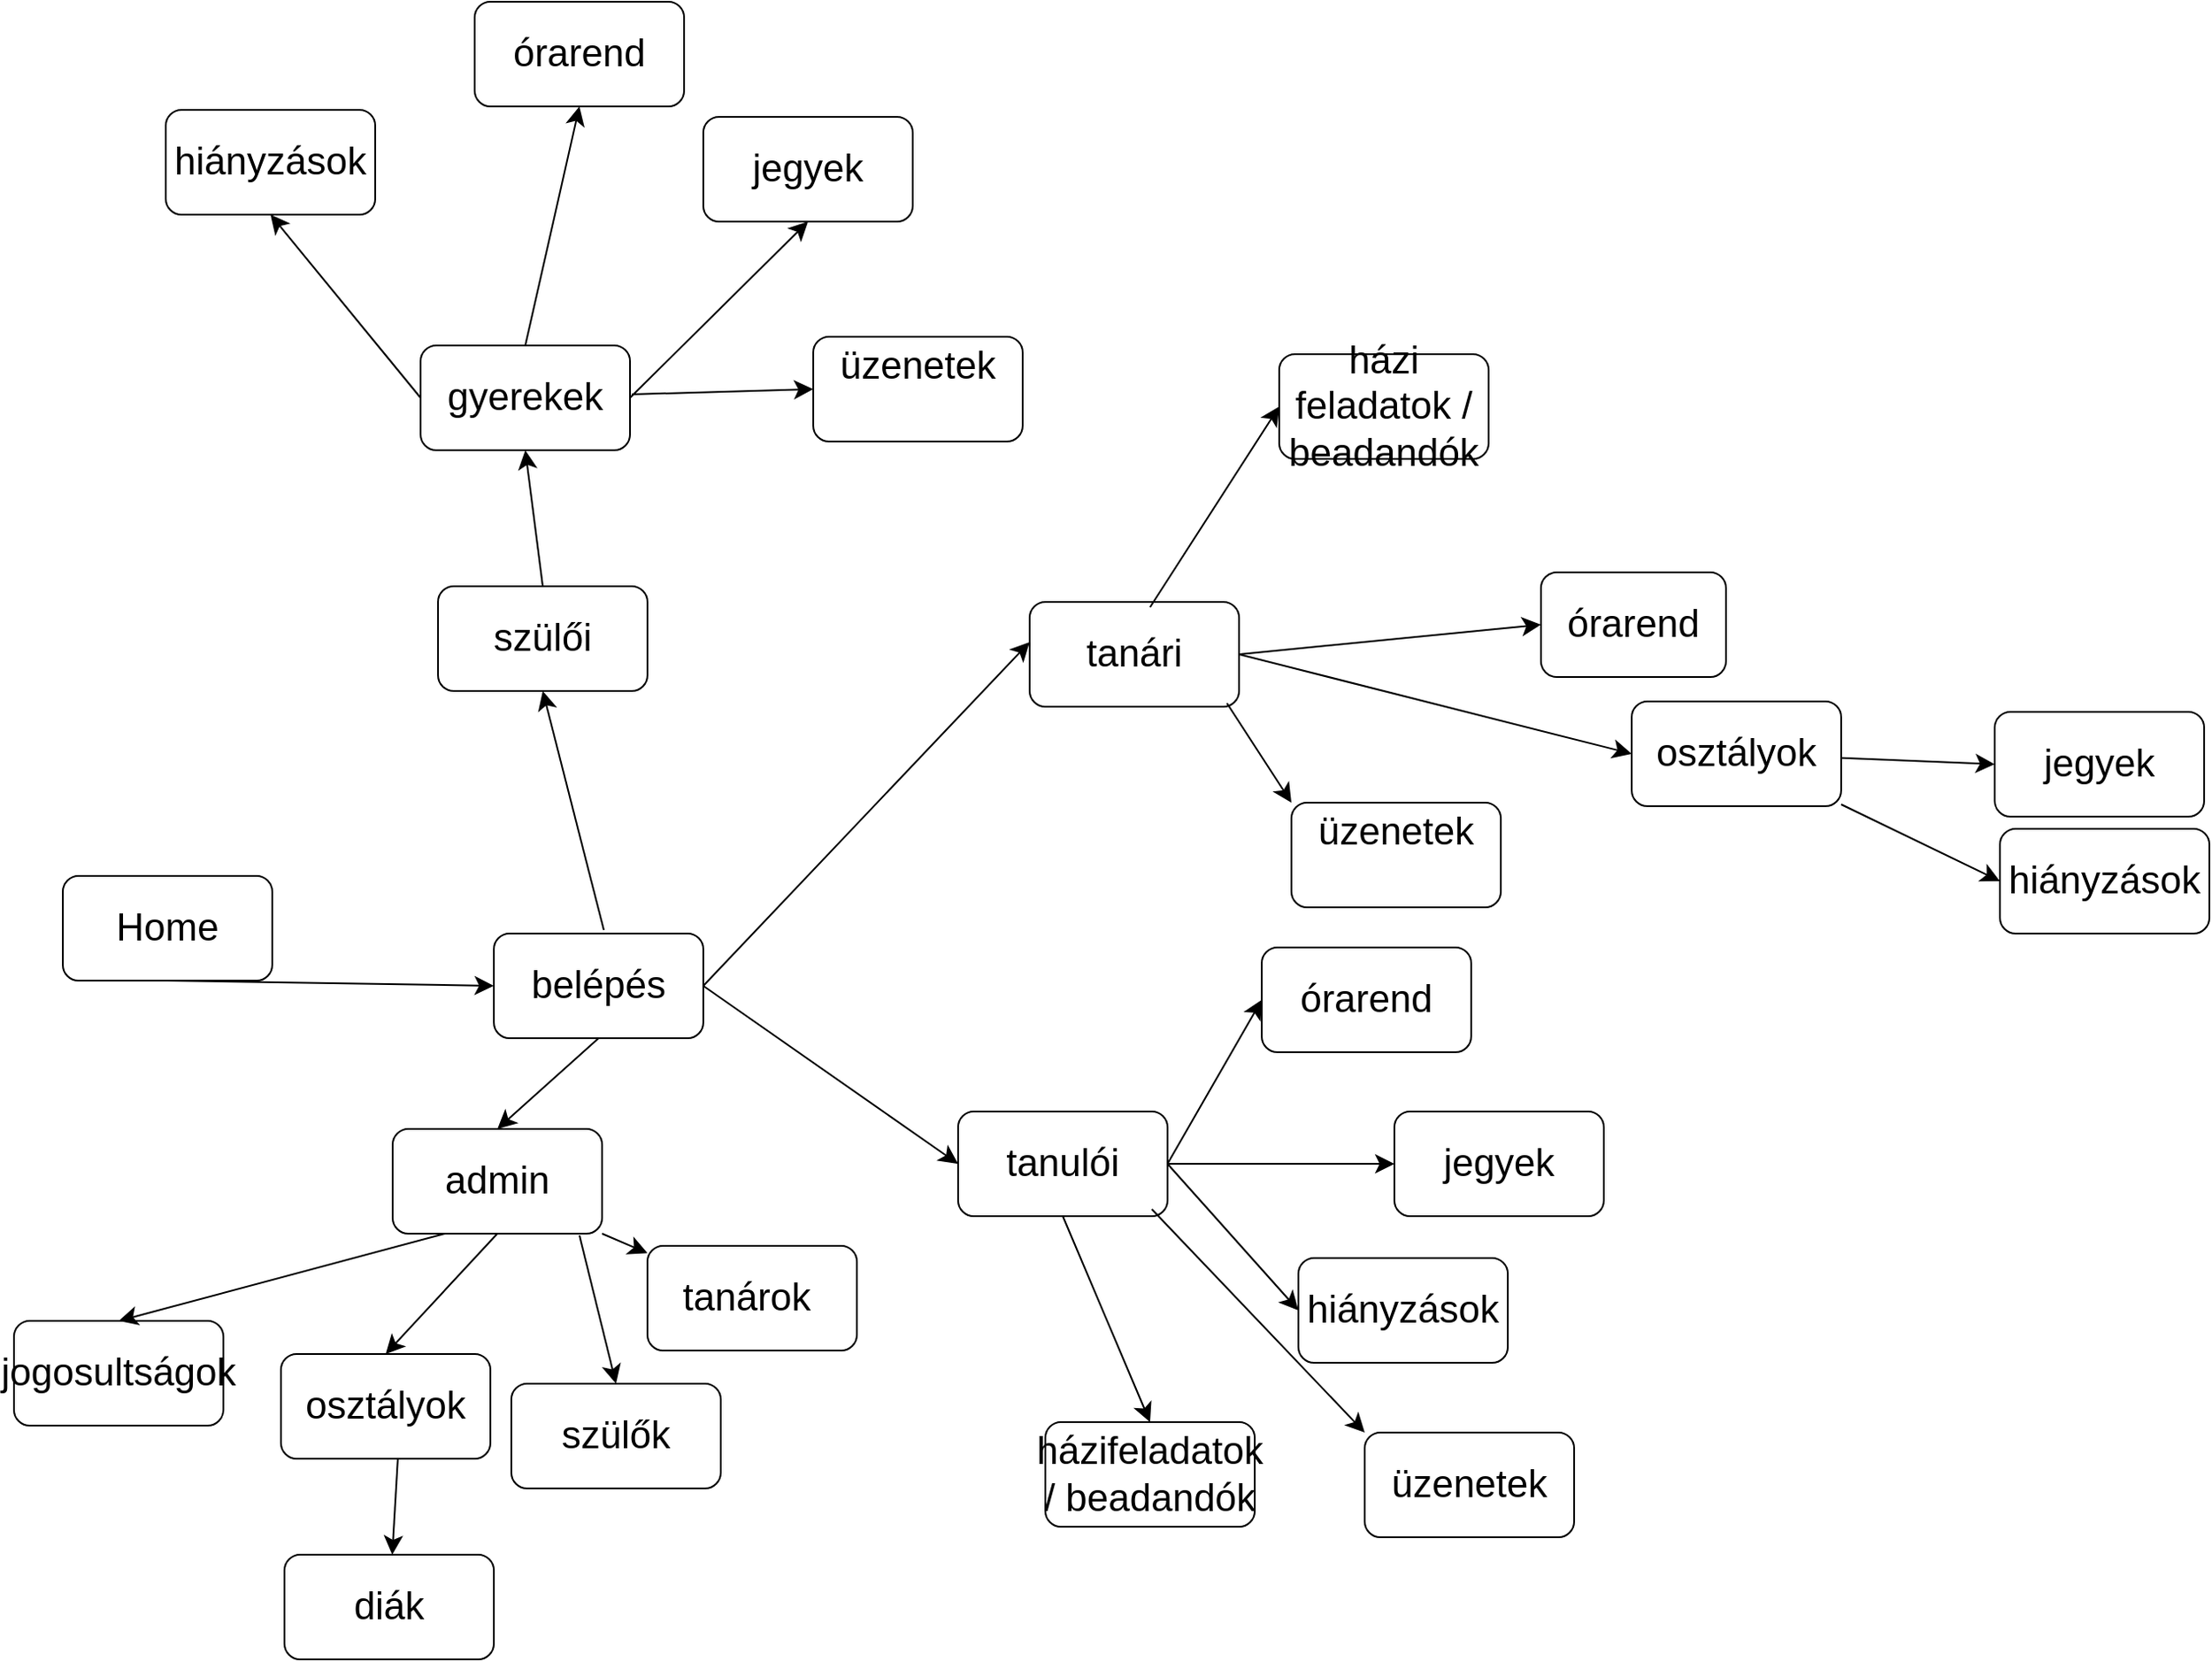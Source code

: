 <mxfile version="25.0.1">
  <diagram name="1 oldal" id="B-mgCKRO9jSdGpcQhPqs">
    <mxGraphModel dx="1844" dy="2116" grid="0" gridSize="10" guides="1" tooltips="1" connect="1" arrows="1" fold="1" page="0" pageScale="1" pageWidth="827" pageHeight="1169" math="0" shadow="0">
      <root>
        <mxCell id="0" />
        <mxCell id="1" parent="0" />
        <mxCell id="m1yt-KQb_Gt9kjzcw-hV-1" value="Home" style="rounded=1;whiteSpace=wrap;html=1;fontSize=22;" parent="1" vertex="1">
          <mxGeometry x="-256" y="99" width="120" height="60" as="geometry" />
        </mxCell>
        <mxCell id="m1yt-KQb_Gt9kjzcw-hV-3" value="belépés" style="rounded=1;whiteSpace=wrap;html=1;fontSize=22;" parent="1" vertex="1">
          <mxGeometry x="-9" y="132" width="120" height="60" as="geometry" />
        </mxCell>
        <mxCell id="m1yt-KQb_Gt9kjzcw-hV-4" value="szülői" style="rounded=1;whiteSpace=wrap;html=1;fontSize=22;" parent="1" vertex="1">
          <mxGeometry x="-41" y="-67" width="120" height="60" as="geometry" />
        </mxCell>
        <mxCell id="m1yt-KQb_Gt9kjzcw-hV-5" value="tanári" style="rounded=1;whiteSpace=wrap;html=1;fontSize=22;" parent="1" vertex="1">
          <mxGeometry x="298" y="-58" width="120" height="60" as="geometry" />
        </mxCell>
        <mxCell id="m1yt-KQb_Gt9kjzcw-hV-6" value="tanulói" style="rounded=1;whiteSpace=wrap;html=1;fontSize=22;" parent="1" vertex="1">
          <mxGeometry x="257" y="234" width="120" height="60" as="geometry" />
        </mxCell>
        <mxCell id="m1yt-KQb_Gt9kjzcw-hV-7" value="admin" style="rounded=1;whiteSpace=wrap;html=1;fontSize=22;" parent="1" vertex="1">
          <mxGeometry x="-67" y="244" width="120" height="60" as="geometry" />
        </mxCell>
        <mxCell id="m1yt-KQb_Gt9kjzcw-hV-8" value="" style="endArrow=classic;html=1;rounded=0;fontSize=22;startSize=8;endSize=8;curved=1;entryX=0;entryY=0.5;entryDx=0;entryDy=0;exitX=0.5;exitY=1;exitDx=0;exitDy=0;" parent="1" source="m1yt-KQb_Gt9kjzcw-hV-1" target="m1yt-KQb_Gt9kjzcw-hV-3" edge="1">
          <mxGeometry relative="1" as="geometry">
            <mxPoint x="4" y="48.5" as="sourcePoint" />
            <mxPoint x="78" y="52" as="targetPoint" />
          </mxGeometry>
        </mxCell>
        <mxCell id="m1yt-KQb_Gt9kjzcw-hV-10" value="" style="endArrow=classic;html=1;rounded=0;fontSize=22;startSize=8;endSize=8;curved=1;entryX=0.5;entryY=1;entryDx=0;entryDy=0;" parent="1" target="m1yt-KQb_Gt9kjzcw-hV-4" edge="1">
          <mxGeometry width="50" height="50" relative="1" as="geometry">
            <mxPoint x="54" y="130" as="sourcePoint" />
            <mxPoint x="225" y="175" as="targetPoint" />
          </mxGeometry>
        </mxCell>
        <mxCell id="m1yt-KQb_Gt9kjzcw-hV-11" value="" style="endArrow=classic;html=1;rounded=0;fontSize=22;startSize=8;endSize=8;curved=1;entryX=0;entryY=0.383;entryDx=0;entryDy=0;entryPerimeter=0;exitX=1;exitY=0.5;exitDx=0;exitDy=0;" parent="1" source="m1yt-KQb_Gt9kjzcw-hV-3" target="m1yt-KQb_Gt9kjzcw-hV-5" edge="1">
          <mxGeometry width="50" height="50" relative="1" as="geometry">
            <mxPoint x="185" y="235" as="sourcePoint" />
            <mxPoint x="235" y="185" as="targetPoint" />
          </mxGeometry>
        </mxCell>
        <mxCell id="m1yt-KQb_Gt9kjzcw-hV-12" value="" style="endArrow=classic;html=1;rounded=0;fontSize=22;startSize=8;endSize=8;curved=1;entryX=0;entryY=0.5;entryDx=0;entryDy=0;exitX=1;exitY=0.5;exitDx=0;exitDy=0;" parent="1" source="m1yt-KQb_Gt9kjzcw-hV-3" target="m1yt-KQb_Gt9kjzcw-hV-6" edge="1">
          <mxGeometry width="50" height="50" relative="1" as="geometry">
            <mxPoint x="196" y="123" as="sourcePoint" />
            <mxPoint x="246" y="73" as="targetPoint" />
          </mxGeometry>
        </mxCell>
        <mxCell id="m1yt-KQb_Gt9kjzcw-hV-13" value="" style="endArrow=classic;html=1;rounded=0;fontSize=22;startSize=8;endSize=8;curved=1;exitX=0.5;exitY=1;exitDx=0;exitDy=0;entryX=0.5;entryY=0;entryDx=0;entryDy=0;" parent="1" source="m1yt-KQb_Gt9kjzcw-hV-3" target="m1yt-KQb_Gt9kjzcw-hV-7" edge="1">
          <mxGeometry width="50" height="50" relative="1" as="geometry">
            <mxPoint x="202" y="62" as="sourcePoint" />
            <mxPoint x="85" y="365" as="targetPoint" />
          </mxGeometry>
        </mxCell>
        <mxCell id="m1yt-KQb_Gt9kjzcw-hV-14" value="jegyek" style="rounded=1;whiteSpace=wrap;html=1;fontSize=22;" parent="1" vertex="1">
          <mxGeometry x="507" y="234" width="120" height="60" as="geometry" />
        </mxCell>
        <mxCell id="m1yt-KQb_Gt9kjzcw-hV-15" value="órarend" style="rounded=1;whiteSpace=wrap;html=1;fontSize=22;" parent="1" vertex="1">
          <mxGeometry x="431" y="140" width="120" height="60" as="geometry" />
        </mxCell>
        <mxCell id="m1yt-KQb_Gt9kjzcw-hV-16" value="hiányzások" style="rounded=1;whiteSpace=wrap;html=1;fontSize=22;" parent="1" vertex="1">
          <mxGeometry x="452" y="318" width="120" height="60" as="geometry" />
        </mxCell>
        <mxCell id="m1yt-KQb_Gt9kjzcw-hV-17" value="jogosultságok" style="rounded=1;whiteSpace=wrap;html=1;fontSize=22;" parent="1" vertex="1">
          <mxGeometry x="-284" y="354" width="120" height="60" as="geometry" />
        </mxCell>
        <mxCell id="m1yt-KQb_Gt9kjzcw-hV-18" value="" style="endArrow=classic;html=1;rounded=0;fontSize=22;startSize=8;endSize=8;curved=1;exitX=0.25;exitY=1;exitDx=0;exitDy=0;entryX=0.5;entryY=0;entryDx=0;entryDy=0;" parent="1" source="m1yt-KQb_Gt9kjzcw-hV-7" target="m1yt-KQb_Gt9kjzcw-hV-17" edge="1">
          <mxGeometry width="50" height="50" relative="1" as="geometry">
            <mxPoint x="224" y="333" as="sourcePoint" />
            <mxPoint x="274" y="283" as="targetPoint" />
          </mxGeometry>
        </mxCell>
        <mxCell id="m1yt-KQb_Gt9kjzcw-hV-19" value="" style="endArrow=classic;html=1;rounded=0;fontSize=22;startSize=8;endSize=8;curved=1;exitX=1;exitY=0.5;exitDx=0;exitDy=0;entryX=0;entryY=0.5;entryDx=0;entryDy=0;" parent="1" source="m1yt-KQb_Gt9kjzcw-hV-6" target="m1yt-KQb_Gt9kjzcw-hV-15" edge="1">
          <mxGeometry width="50" height="50" relative="1" as="geometry">
            <mxPoint x="432" y="124" as="sourcePoint" />
            <mxPoint x="482" y="74" as="targetPoint" />
          </mxGeometry>
        </mxCell>
        <mxCell id="m1yt-KQb_Gt9kjzcw-hV-20" value="" style="endArrow=classic;html=1;rounded=0;fontSize=22;startSize=8;endSize=8;curved=1;entryX=0;entryY=0.5;entryDx=0;entryDy=0;exitX=1;exitY=0.5;exitDx=0;exitDy=0;" parent="1" source="m1yt-KQb_Gt9kjzcw-hV-6" target="m1yt-KQb_Gt9kjzcw-hV-14" edge="1">
          <mxGeometry width="50" height="50" relative="1" as="geometry">
            <mxPoint x="413" y="112" as="sourcePoint" />
            <mxPoint x="497" y="143" as="targetPoint" />
          </mxGeometry>
        </mxCell>
        <mxCell id="m1yt-KQb_Gt9kjzcw-hV-21" value="" style="endArrow=classic;html=1;rounded=0;fontSize=22;startSize=8;endSize=8;curved=1;exitX=1;exitY=0.5;exitDx=0;exitDy=0;entryX=0;entryY=0.5;entryDx=0;entryDy=0;" parent="1" source="m1yt-KQb_Gt9kjzcw-hV-6" target="m1yt-KQb_Gt9kjzcw-hV-16" edge="1">
          <mxGeometry width="50" height="50" relative="1" as="geometry">
            <mxPoint x="453" y="237" as="sourcePoint" />
            <mxPoint x="503" y="187" as="targetPoint" />
          </mxGeometry>
        </mxCell>
        <mxCell id="m1yt-KQb_Gt9kjzcw-hV-22" value="órarend" style="rounded=1;whiteSpace=wrap;html=1;fontSize=22;" parent="1" vertex="1">
          <mxGeometry x="591" y="-75" width="106" height="60" as="geometry" />
        </mxCell>
        <mxCell id="m1yt-KQb_Gt9kjzcw-hV-23" value="" style="endArrow=classic;html=1;rounded=0;fontSize=22;startSize=8;endSize=8;curved=1;exitX=1;exitY=0.5;exitDx=0;exitDy=0;entryX=0;entryY=0.5;entryDx=0;entryDy=0;" parent="1" source="m1yt-KQb_Gt9kjzcw-hV-5" target="m1yt-KQb_Gt9kjzcw-hV-22" edge="1">
          <mxGeometry width="50" height="50" relative="1" as="geometry">
            <mxPoint x="463" y="51" as="sourcePoint" />
            <mxPoint x="513" y="1" as="targetPoint" />
          </mxGeometry>
        </mxCell>
        <mxCell id="m1yt-KQb_Gt9kjzcw-hV-24" value="házi feladatok / beadandók" style="rounded=1;whiteSpace=wrap;html=1;fontSize=22;" parent="1" vertex="1">
          <mxGeometry x="441" y="-200" width="120" height="60" as="geometry" />
        </mxCell>
        <mxCell id="m1yt-KQb_Gt9kjzcw-hV-25" value="" style="endArrow=classic;html=1;rounded=0;fontSize=22;startSize=8;endSize=8;curved=1;entryX=0;entryY=0.5;entryDx=0;entryDy=0;exitX=0.575;exitY=0.05;exitDx=0;exitDy=0;exitPerimeter=0;" parent="1" source="m1yt-KQb_Gt9kjzcw-hV-5" target="m1yt-KQb_Gt9kjzcw-hV-24" edge="1">
          <mxGeometry width="50" height="50" relative="1" as="geometry">
            <mxPoint x="343" y="-23" as="sourcePoint" />
            <mxPoint x="1023" y="22" as="targetPoint" />
          </mxGeometry>
        </mxCell>
        <mxCell id="m1yt-KQb_Gt9kjzcw-hV-26" value="osztályok" style="rounded=1;whiteSpace=wrap;html=1;fontSize=22;" parent="1" vertex="1">
          <mxGeometry x="643" y="-1" width="120" height="60" as="geometry" />
        </mxCell>
        <mxCell id="m1yt-KQb_Gt9kjzcw-hV-27" value="" style="endArrow=classic;html=1;rounded=0;fontSize=22;startSize=8;endSize=8;curved=1;exitX=1;exitY=0.5;exitDx=0;exitDy=0;entryX=0;entryY=0.5;entryDx=0;entryDy=0;" parent="1" source="m1yt-KQb_Gt9kjzcw-hV-5" target="m1yt-KQb_Gt9kjzcw-hV-26" edge="1">
          <mxGeometry width="50" height="50" relative="1" as="geometry">
            <mxPoint x="475" y="73" as="sourcePoint" />
            <mxPoint x="525" y="23" as="targetPoint" />
          </mxGeometry>
        </mxCell>
        <mxCell id="m1yt-KQb_Gt9kjzcw-hV-28" value="jegyek" style="rounded=1;whiteSpace=wrap;html=1;fontSize=22;" parent="1" vertex="1">
          <mxGeometry x="851" y="5" width="120" height="60" as="geometry" />
        </mxCell>
        <mxCell id="m1yt-KQb_Gt9kjzcw-hV-29" value="hiányzások" style="rounded=1;whiteSpace=wrap;html=1;fontSize=22;" parent="1" vertex="1">
          <mxGeometry x="854" y="72" width="120" height="60" as="geometry" />
        </mxCell>
        <mxCell id="m1yt-KQb_Gt9kjzcw-hV-30" value="" style="endArrow=classic;html=1;rounded=0;fontSize=22;startSize=8;endSize=8;curved=1;entryX=0;entryY=0.5;entryDx=0;entryDy=0;" parent="1" source="m1yt-KQb_Gt9kjzcw-hV-26" target="m1yt-KQb_Gt9kjzcw-hV-28" edge="1">
          <mxGeometry width="50" height="50" relative="1" as="geometry">
            <mxPoint x="763" y="79" as="sourcePoint" />
            <mxPoint x="833.711" y="29" as="targetPoint" />
          </mxGeometry>
        </mxCell>
        <mxCell id="m1yt-KQb_Gt9kjzcw-hV-31" value="" style="endArrow=classic;html=1;rounded=0;fontSize=22;startSize=8;endSize=8;curved=1;entryX=0;entryY=0.5;entryDx=0;entryDy=0;" parent="1" source="m1yt-KQb_Gt9kjzcw-hV-26" target="m1yt-KQb_Gt9kjzcw-hV-29" edge="1">
          <mxGeometry width="50" height="50" relative="1" as="geometry">
            <mxPoint x="775" y="118" as="sourcePoint" />
            <mxPoint x="825" y="68" as="targetPoint" />
          </mxGeometry>
        </mxCell>
        <mxCell id="m1yt-KQb_Gt9kjzcw-hV-33" value="házifeladatok / beadandók" style="rounded=1;whiteSpace=wrap;html=1;fontSize=22;" parent="1" vertex="1">
          <mxGeometry x="307" y="412" width="120" height="60" as="geometry" />
        </mxCell>
        <mxCell id="m1yt-KQb_Gt9kjzcw-hV-35" value="" style="endArrow=classic;html=1;rounded=0;fontSize=22;startSize=8;endSize=8;curved=1;exitX=0.5;exitY=1;exitDx=0;exitDy=0;entryX=0.5;entryY=0;entryDx=0;entryDy=0;" parent="1" source="m1yt-KQb_Gt9kjzcw-hV-6" target="m1yt-KQb_Gt9kjzcw-hV-33" edge="1">
          <mxGeometry width="50" height="50" relative="1" as="geometry">
            <mxPoint x="332" y="403" as="sourcePoint" />
            <mxPoint x="382" y="353" as="targetPoint" />
          </mxGeometry>
        </mxCell>
        <mxCell id="m1yt-KQb_Gt9kjzcw-hV-36" value="gyerekek" style="rounded=1;whiteSpace=wrap;html=1;fontSize=22;" parent="1" vertex="1">
          <mxGeometry x="-51" y="-205" width="120" height="60" as="geometry" />
        </mxCell>
        <mxCell id="m1yt-KQb_Gt9kjzcw-hV-37" value="" style="endArrow=classic;html=1;rounded=0;fontSize=22;startSize=8;endSize=8;curved=1;entryX=0.5;entryY=1;entryDx=0;entryDy=0;exitX=0.5;exitY=0;exitDx=0;exitDy=0;" parent="1" source="m1yt-KQb_Gt9kjzcw-hV-4" target="m1yt-KQb_Gt9kjzcw-hV-36" edge="1">
          <mxGeometry width="50" height="50" relative="1" as="geometry">
            <mxPoint x="-93" y="-71" as="sourcePoint" />
            <mxPoint x="-43" y="-121" as="targetPoint" />
          </mxGeometry>
        </mxCell>
        <mxCell id="m1yt-KQb_Gt9kjzcw-hV-38" value="órarend" style="rounded=1;whiteSpace=wrap;html=1;fontSize=22;" parent="1" vertex="1">
          <mxGeometry x="-20" y="-402" width="120" height="60" as="geometry" />
        </mxCell>
        <mxCell id="m1yt-KQb_Gt9kjzcw-hV-39" value="jegyek" style="rounded=1;whiteSpace=wrap;html=1;fontSize=22;" parent="1" vertex="1">
          <mxGeometry x="111" y="-336" width="120" height="60" as="geometry" />
        </mxCell>
        <mxCell id="m1yt-KQb_Gt9kjzcw-hV-40" value="&lt;font&gt;hiányzások&lt;/font&gt;" style="rounded=1;whiteSpace=wrap;html=1;fontSize=22;" parent="1" vertex="1">
          <mxGeometry x="-197" y="-340" width="120" height="60" as="geometry" />
        </mxCell>
        <mxCell id="m1yt-KQb_Gt9kjzcw-hV-41" value="" style="endArrow=classic;html=1;rounded=0;fontSize=22;startSize=8;endSize=8;curved=1;entryX=0.5;entryY=1;entryDx=0;entryDy=0;exitX=0.5;exitY=0;exitDx=0;exitDy=0;" parent="1" source="m1yt-KQb_Gt9kjzcw-hV-36" target="m1yt-KQb_Gt9kjzcw-hV-38" edge="1">
          <mxGeometry width="50" height="50" relative="1" as="geometry">
            <mxPoint x="-93" y="-177" as="sourcePoint" />
            <mxPoint x="-43" y="-227" as="targetPoint" />
          </mxGeometry>
        </mxCell>
        <mxCell id="m1yt-KQb_Gt9kjzcw-hV-42" value="" style="endArrow=classic;html=1;rounded=0;fontSize=22;startSize=8;endSize=8;curved=1;entryX=0.5;entryY=1;entryDx=0;entryDy=0;exitX=0;exitY=0.5;exitDx=0;exitDy=0;" parent="1" source="m1yt-KQb_Gt9kjzcw-hV-36" target="m1yt-KQb_Gt9kjzcw-hV-40" edge="1">
          <mxGeometry width="50" height="50" relative="1" as="geometry">
            <mxPoint x="-148" y="-126" as="sourcePoint" />
            <mxPoint x="-98" y="-176" as="targetPoint" />
          </mxGeometry>
        </mxCell>
        <mxCell id="m1yt-KQb_Gt9kjzcw-hV-43" value="" style="endArrow=classic;html=1;rounded=0;fontSize=22;startSize=8;endSize=8;curved=1;entryX=0.5;entryY=1;entryDx=0;entryDy=0;exitX=1;exitY=0.5;exitDx=0;exitDy=0;" parent="1" source="m1yt-KQb_Gt9kjzcw-hV-36" target="m1yt-KQb_Gt9kjzcw-hV-39" edge="1">
          <mxGeometry width="50" height="50" relative="1" as="geometry">
            <mxPoint x="124" y="-167" as="sourcePoint" />
            <mxPoint x="174" y="-217" as="targetPoint" />
          </mxGeometry>
        </mxCell>
        <mxCell id="m1yt-KQb_Gt9kjzcw-hV-44" value="üzenetek" style="rounded=1;whiteSpace=wrap;html=1;fontSize=22;" parent="1" vertex="1">
          <mxGeometry x="490" y="418" width="120" height="60" as="geometry" />
        </mxCell>
        <mxCell id="m1yt-KQb_Gt9kjzcw-hV-45" value="&#xa;&lt;span style=&quot;color: rgb(0, 0, 0); font-family: Helvetica; font-style: normal; font-variant-ligatures: normal; font-variant-caps: normal; font-weight: 400; letter-spacing: normal; orphans: 2; text-align: center; text-indent: 0px; text-transform: none; widows: 2; word-spacing: 0px; -webkit-text-stroke-width: 0px; white-space: normal; background-color: rgb(255, 255, 255); text-decoration-thickness: initial; text-decoration-style: initial; text-decoration-color: initial; float: none; display: inline !important;&quot;&gt;üzenetek&lt;/span&gt;&#xa;&#xa;" style="rounded=1;whiteSpace=wrap;html=1;fontSize=22;" parent="1" vertex="1">
          <mxGeometry x="448" y="57" width="120" height="60" as="geometry" />
        </mxCell>
        <mxCell id="m1yt-KQb_Gt9kjzcw-hV-46" value="&#xa;&lt;span style=&quot;color: rgb(0, 0, 0); font-family: Helvetica; font-style: normal; font-variant-ligatures: normal; font-variant-caps: normal; font-weight: 400; letter-spacing: normal; orphans: 2; text-align: center; text-indent: 0px; text-transform: none; widows: 2; word-spacing: 0px; -webkit-text-stroke-width: 0px; white-space: normal; background-color: rgb(255, 255, 255); text-decoration-thickness: initial; text-decoration-style: initial; text-decoration-color: initial; float: none; display: inline !important;&quot;&gt;üzenetek&lt;/span&gt;&#xa;&#xa;" style="rounded=1;whiteSpace=wrap;html=1;fontSize=22;" parent="1" vertex="1">
          <mxGeometry x="174" y="-210" width="120" height="60" as="geometry" />
        </mxCell>
        <mxCell id="m1yt-KQb_Gt9kjzcw-hV-47" value="" style="endArrow=classic;html=1;rounded=0;fontSize=22;startSize=8;endSize=8;curved=1;entryX=0;entryY=0.5;entryDx=0;entryDy=0;" parent="1" target="m1yt-KQb_Gt9kjzcw-hV-46" edge="1">
          <mxGeometry width="50" height="50" relative="1" as="geometry">
            <mxPoint x="70" y="-177" as="sourcePoint" />
            <mxPoint x="120" y="-109" as="targetPoint" />
          </mxGeometry>
        </mxCell>
        <mxCell id="m1yt-KQb_Gt9kjzcw-hV-48" value="" style="endArrow=classic;html=1;rounded=0;fontSize=22;startSize=8;endSize=8;curved=1;exitX=0.925;exitY=0.933;exitDx=0;exitDy=0;exitPerimeter=0;entryX=0;entryY=0;entryDx=0;entryDy=0;" parent="1" source="m1yt-KQb_Gt9kjzcw-hV-6" target="m1yt-KQb_Gt9kjzcw-hV-44" edge="1">
          <mxGeometry width="50" height="50" relative="1" as="geometry">
            <mxPoint x="507" y="573" as="sourcePoint" />
            <mxPoint x="557" y="523" as="targetPoint" />
          </mxGeometry>
        </mxCell>
        <mxCell id="m1yt-KQb_Gt9kjzcw-hV-49" value="" style="endArrow=classic;html=1;rounded=0;fontSize=22;startSize=8;endSize=8;curved=1;exitX=0.942;exitY=0.967;exitDx=0;exitDy=0;exitPerimeter=0;entryX=0;entryY=0;entryDx=0;entryDy=0;" parent="1" source="m1yt-KQb_Gt9kjzcw-hV-5" target="m1yt-KQb_Gt9kjzcw-hV-45" edge="1">
          <mxGeometry width="50" height="50" relative="1" as="geometry">
            <mxPoint x="519" y="168" as="sourcePoint" />
            <mxPoint x="569" y="118" as="targetPoint" />
          </mxGeometry>
        </mxCell>
        <mxCell id="m1yt-KQb_Gt9kjzcw-hV-50" value="osztályok" style="rounded=1;whiteSpace=wrap;html=1;fontSize=22;" parent="1" vertex="1">
          <mxGeometry x="-131" y="373" width="120" height="60" as="geometry" />
        </mxCell>
        <mxCell id="m1yt-KQb_Gt9kjzcw-hV-51" value="tanárok&amp;nbsp;" style="rounded=1;whiteSpace=wrap;html=1;fontSize=22;" parent="1" vertex="1">
          <mxGeometry x="79" y="311" width="120" height="60" as="geometry" />
        </mxCell>
        <mxCell id="m1yt-KQb_Gt9kjzcw-hV-52" value="szülők" style="rounded=1;whiteSpace=wrap;html=1;fontSize=22;" parent="1" vertex="1">
          <mxGeometry x="1" y="390" width="120" height="60" as="geometry" />
        </mxCell>
        <mxCell id="m1yt-KQb_Gt9kjzcw-hV-53" value="" style="endArrow=classic;html=1;rounded=0;fontSize=22;startSize=8;endSize=8;curved=1;exitX=0.5;exitY=1;exitDx=0;exitDy=0;entryX=0.5;entryY=0;entryDx=0;entryDy=0;" parent="1" source="m1yt-KQb_Gt9kjzcw-hV-7" target="m1yt-KQb_Gt9kjzcw-hV-50" edge="1">
          <mxGeometry width="50" height="50" relative="1" as="geometry">
            <mxPoint x="-50" y="378" as="sourcePoint" />
            <mxPoint y="328" as="targetPoint" />
          </mxGeometry>
        </mxCell>
        <mxCell id="m1yt-KQb_Gt9kjzcw-hV-54" value="" style="endArrow=classic;html=1;rounded=0;fontSize=22;startSize=8;endSize=8;curved=1;exitX=0.892;exitY=1.017;exitDx=0;exitDy=0;exitPerimeter=0;entryX=0.5;entryY=0;entryDx=0;entryDy=0;" parent="1" source="m1yt-KQb_Gt9kjzcw-hV-7" target="m1yt-KQb_Gt9kjzcw-hV-52" edge="1">
          <mxGeometry width="50" height="50" relative="1" as="geometry">
            <mxPoint x="47" y="338" as="sourcePoint" />
            <mxPoint x="90" y="373" as="targetPoint" />
          </mxGeometry>
        </mxCell>
        <mxCell id="m1yt-KQb_Gt9kjzcw-hV-55" value="" style="endArrow=classic;html=1;rounded=0;fontSize=22;startSize=8;endSize=8;curved=1;exitX=1;exitY=1;exitDx=0;exitDy=0;" parent="1" source="m1yt-KQb_Gt9kjzcw-hV-7" target="m1yt-KQb_Gt9kjzcw-hV-51" edge="1">
          <mxGeometry width="50" height="50" relative="1" as="geometry">
            <mxPoint x="-163" y="283" as="sourcePoint" />
            <mxPoint x="-113" y="233" as="targetPoint" />
          </mxGeometry>
        </mxCell>
        <mxCell id="m1yt-KQb_Gt9kjzcw-hV-56" value="diák" style="rounded=1;whiteSpace=wrap;html=1;fontSize=22;" parent="1" vertex="1">
          <mxGeometry x="-129" y="488" width="120" height="60" as="geometry" />
        </mxCell>
        <mxCell id="m1yt-KQb_Gt9kjzcw-hV-57" value="" style="endArrow=classic;html=1;rounded=0;fontSize=22;startSize=8;endSize=8;curved=1;exitX=0.558;exitY=1;exitDx=0;exitDy=0;exitPerimeter=0;" parent="1" source="m1yt-KQb_Gt9kjzcw-hV-50" target="m1yt-KQb_Gt9kjzcw-hV-56" edge="1">
          <mxGeometry width="50" height="50" relative="1" as="geometry">
            <mxPoint x="-170" y="538" as="sourcePoint" />
            <mxPoint x="-120" y="488" as="targetPoint" />
          </mxGeometry>
        </mxCell>
      </root>
    </mxGraphModel>
  </diagram>
</mxfile>
